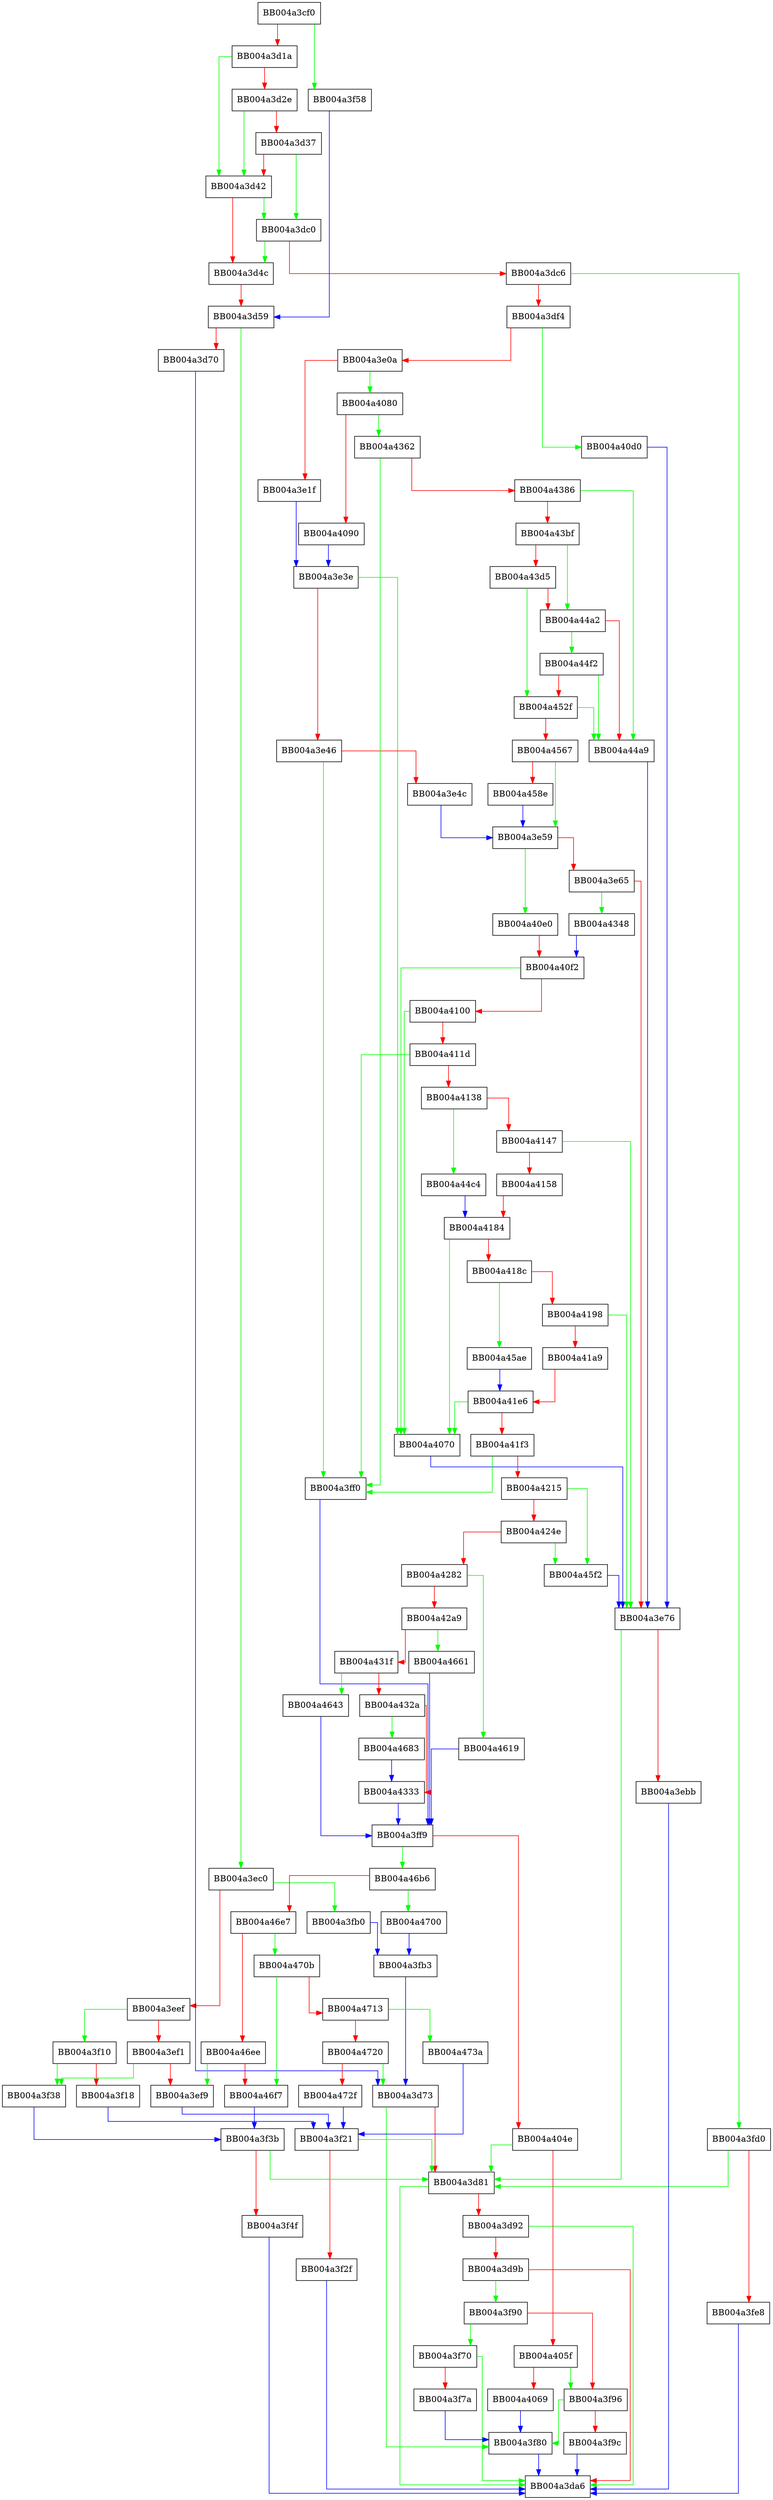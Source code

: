 digraph tls_decrypt_ticket {
  node [shape="box"];
  graph [splines=ortho];
  BB004a3cf0 -> BB004a3f58 [color="green"];
  BB004a3cf0 -> BB004a3d1a [color="red"];
  BB004a3d1a -> BB004a3d42 [color="green"];
  BB004a3d1a -> BB004a3d2e [color="red"];
  BB004a3d2e -> BB004a3d42 [color="green"];
  BB004a3d2e -> BB004a3d37 [color="red"];
  BB004a3d37 -> BB004a3dc0 [color="green"];
  BB004a3d37 -> BB004a3d42 [color="red"];
  BB004a3d42 -> BB004a3dc0 [color="green"];
  BB004a3d42 -> BB004a3d4c [color="red"];
  BB004a3d4c -> BB004a3d59 [color="red"];
  BB004a3d59 -> BB004a3ec0 [color="green"];
  BB004a3d59 -> BB004a3d70 [color="red"];
  BB004a3d70 -> BB004a3d73 [color="blue"];
  BB004a3d73 -> BB004a3f80 [color="green"];
  BB004a3d73 -> BB004a3d81 [color="red"];
  BB004a3d81 -> BB004a3da6 [color="green"];
  BB004a3d81 -> BB004a3d92 [color="red"];
  BB004a3d92 -> BB004a3da6 [color="green"];
  BB004a3d92 -> BB004a3d9b [color="red"];
  BB004a3d9b -> BB004a3f90 [color="green"];
  BB004a3d9b -> BB004a3da6 [color="red"];
  BB004a3dc0 -> BB004a3d4c [color="green"];
  BB004a3dc0 -> BB004a3dc6 [color="red"];
  BB004a3dc6 -> BB004a3fd0 [color="green"];
  BB004a3dc6 -> BB004a3df4 [color="red"];
  BB004a3df4 -> BB004a40d0 [color="green"];
  BB004a3df4 -> BB004a3e0a [color="red"];
  BB004a3e0a -> BB004a4080 [color="green"];
  BB004a3e0a -> BB004a3e1f [color="red"];
  BB004a3e1f -> BB004a3e3e [color="blue"];
  BB004a3e3e -> BB004a4070 [color="green"];
  BB004a3e3e -> BB004a3e46 [color="red"];
  BB004a3e46 -> BB004a3ff0 [color="green"];
  BB004a3e46 -> BB004a3e4c [color="red"];
  BB004a3e4c -> BB004a3e59 [color="blue"];
  BB004a3e59 -> BB004a40e0 [color="green"];
  BB004a3e59 -> BB004a3e65 [color="red"];
  BB004a3e65 -> BB004a4348 [color="green"];
  BB004a3e65 -> BB004a3e76 [color="red"];
  BB004a3e76 -> BB004a3d81 [color="green"];
  BB004a3e76 -> BB004a3ebb [color="red"];
  BB004a3ebb -> BB004a3da6 [color="blue"];
  BB004a3ec0 -> BB004a3fb0 [color="green"];
  BB004a3ec0 -> BB004a3eef [color="red"];
  BB004a3eef -> BB004a3f10 [color="green"];
  BB004a3eef -> BB004a3ef1 [color="red"];
  BB004a3ef1 -> BB004a3f38 [color="green"];
  BB004a3ef1 -> BB004a3ef9 [color="red"];
  BB004a3ef9 -> BB004a3f21 [color="blue"];
  BB004a3f10 -> BB004a3f38 [color="green"];
  BB004a3f10 -> BB004a3f18 [color="red"];
  BB004a3f18 -> BB004a3f21 [color="blue"];
  BB004a3f21 -> BB004a3d81 [color="green"];
  BB004a3f21 -> BB004a3f2f [color="red"];
  BB004a3f2f -> BB004a3da6 [color="blue"];
  BB004a3f38 -> BB004a3f3b [color="blue"];
  BB004a3f3b -> BB004a3d81 [color="green"];
  BB004a3f3b -> BB004a3f4f [color="red"];
  BB004a3f4f -> BB004a3da6 [color="blue"];
  BB004a3f58 -> BB004a3d59 [color="blue"];
  BB004a3f70 -> BB004a3da6 [color="green"];
  BB004a3f70 -> BB004a3f7a [color="red"];
  BB004a3f7a -> BB004a3f80 [color="blue"];
  BB004a3f80 -> BB004a3da6 [color="blue"];
  BB004a3f90 -> BB004a3f70 [color="green"];
  BB004a3f90 -> BB004a3f96 [color="red"];
  BB004a3f96 -> BB004a3f80 [color="green"];
  BB004a3f96 -> BB004a3f9c [color="red"];
  BB004a3f9c -> BB004a3da6 [color="blue"];
  BB004a3fb0 -> BB004a3fb3 [color="blue"];
  BB004a3fb3 -> BB004a3d73 [color="blue"];
  BB004a3fd0 -> BB004a3d81 [color="green"];
  BB004a3fd0 -> BB004a3fe8 [color="red"];
  BB004a3fe8 -> BB004a3da6 [color="blue"];
  BB004a3ff0 -> BB004a3ff9 [color="blue"];
  BB004a3ff9 -> BB004a46b6 [color="green"];
  BB004a3ff9 -> BB004a404e [color="red"];
  BB004a404e -> BB004a3d81 [color="green"];
  BB004a404e -> BB004a405f [color="red"];
  BB004a405f -> BB004a3f96 [color="green"];
  BB004a405f -> BB004a4069 [color="red"];
  BB004a4069 -> BB004a3f80 [color="blue"];
  BB004a4070 -> BB004a3e76 [color="blue"];
  BB004a4080 -> BB004a4362 [color="green"];
  BB004a4080 -> BB004a4090 [color="red"];
  BB004a4090 -> BB004a3e3e [color="blue"];
  BB004a40d0 -> BB004a3e76 [color="blue"];
  BB004a40e0 -> BB004a40f2 [color="red"];
  BB004a40f2 -> BB004a4070 [color="green"];
  BB004a40f2 -> BB004a4100 [color="red"];
  BB004a4100 -> BB004a4070 [color="green"];
  BB004a4100 -> BB004a411d [color="red"];
  BB004a411d -> BB004a3ff0 [color="green"];
  BB004a411d -> BB004a4138 [color="red"];
  BB004a4138 -> BB004a44c4 [color="green"];
  BB004a4138 -> BB004a4147 [color="red"];
  BB004a4147 -> BB004a3e76 [color="green"];
  BB004a4147 -> BB004a4158 [color="red"];
  BB004a4158 -> BB004a4184 [color="red"];
  BB004a4184 -> BB004a4070 [color="green"];
  BB004a4184 -> BB004a418c [color="red"];
  BB004a418c -> BB004a45ae [color="green"];
  BB004a418c -> BB004a4198 [color="red"];
  BB004a4198 -> BB004a3e76 [color="green"];
  BB004a4198 -> BB004a41a9 [color="red"];
  BB004a41a9 -> BB004a41e6 [color="red"];
  BB004a41e6 -> BB004a4070 [color="green"];
  BB004a41e6 -> BB004a41f3 [color="red"];
  BB004a41f3 -> BB004a3ff0 [color="green"];
  BB004a41f3 -> BB004a4215 [color="red"];
  BB004a4215 -> BB004a45f2 [color="green"];
  BB004a4215 -> BB004a424e [color="red"];
  BB004a424e -> BB004a45f2 [color="green"];
  BB004a424e -> BB004a4282 [color="red"];
  BB004a4282 -> BB004a4619 [color="green"];
  BB004a4282 -> BB004a42a9 [color="red"];
  BB004a42a9 -> BB004a4661 [color="green"];
  BB004a42a9 -> BB004a431f [color="red"];
  BB004a431f -> BB004a4643 [color="green"];
  BB004a431f -> BB004a432a [color="red"];
  BB004a432a -> BB004a4683 [color="green"];
  BB004a432a -> BB004a4333 [color="red"];
  BB004a4333 -> BB004a3ff9 [color="blue"];
  BB004a4348 -> BB004a40f2 [color="blue"];
  BB004a4362 -> BB004a3ff0 [color="green"];
  BB004a4362 -> BB004a4386 [color="red"];
  BB004a4386 -> BB004a44a9 [color="green"];
  BB004a4386 -> BB004a43bf [color="red"];
  BB004a43bf -> BB004a44a2 [color="green"];
  BB004a43bf -> BB004a43d5 [color="red"];
  BB004a43d5 -> BB004a452f [color="green"];
  BB004a43d5 -> BB004a44a2 [color="red"];
  BB004a44a2 -> BB004a44f2 [color="green"];
  BB004a44a2 -> BB004a44a9 [color="red"];
  BB004a44a9 -> BB004a3e76 [color="blue"];
  BB004a44c4 -> BB004a4184 [color="blue"];
  BB004a44f2 -> BB004a44a9 [color="green"];
  BB004a44f2 -> BB004a452f [color="red"];
  BB004a452f -> BB004a44a9 [color="green"];
  BB004a452f -> BB004a4567 [color="red"];
  BB004a4567 -> BB004a3e59 [color="green"];
  BB004a4567 -> BB004a458e [color="red"];
  BB004a458e -> BB004a3e59 [color="blue"];
  BB004a45ae -> BB004a41e6 [color="blue"];
  BB004a45f2 -> BB004a3e76 [color="blue"];
  BB004a4619 -> BB004a3ff9 [color="blue"];
  BB004a4643 -> BB004a3ff9 [color="blue"];
  BB004a4661 -> BB004a3ff9 [color="blue"];
  BB004a4683 -> BB004a4333 [color="blue"];
  BB004a46b6 -> BB004a4700 [color="green"];
  BB004a46b6 -> BB004a46e7 [color="red"];
  BB004a46e7 -> BB004a470b [color="green"];
  BB004a46e7 -> BB004a46ee [color="red"];
  BB004a46ee -> BB004a3ef9 [color="green"];
  BB004a46ee -> BB004a46f7 [color="red"];
  BB004a46f7 -> BB004a3f3b [color="blue"];
  BB004a4700 -> BB004a3fb3 [color="blue"];
  BB004a470b -> BB004a46f7 [color="green"];
  BB004a470b -> BB004a4713 [color="red"];
  BB004a4713 -> BB004a473a [color="green"];
  BB004a4713 -> BB004a4720 [color="red"];
  BB004a4720 -> BB004a3d73 [color="green"];
  BB004a4720 -> BB004a472f [color="red"];
  BB004a472f -> BB004a3f21 [color="blue"];
  BB004a473a -> BB004a3f21 [color="blue"];
}